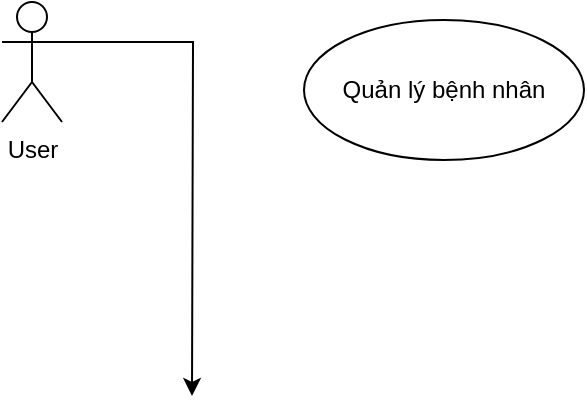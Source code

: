 <mxfile>
    <diagram id="3CGOplF_25yKbEWaD3JT" name="ca">
        <mxGraphModel dx="594" dy="488" grid="0" gridSize="10" guides="1" tooltips="1" connect="1" arrows="1" fold="1" page="1" pageScale="1" pageWidth="850" pageHeight="1100" math="0" shadow="0">
            <root>
                <mxCell id="0"/>
                <mxCell id="1" parent="0"/>
                <mxCell id="5" style="edgeStyle=orthogonalEdgeStyle;rounded=0;orthogonalLoop=1;jettySize=auto;html=1;exitX=1;exitY=0.333;exitDx=0;exitDy=0;exitPerimeter=0;" edge="1" parent="1" source="2">
                    <mxGeometry relative="1" as="geometry">
                        <mxPoint x="158" y="373" as="targetPoint"/>
                    </mxGeometry>
                </mxCell>
                <mxCell id="2" value="User" style="shape=umlActor;verticalLabelPosition=bottom;verticalAlign=top;html=1;" parent="1" vertex="1">
                    <mxGeometry x="63" y="176" width="30" height="60" as="geometry"/>
                </mxCell>
                <mxCell id="4" value="Quản lý bệnh nhân" style="ellipse;whiteSpace=wrap;html=1;" parent="1" vertex="1">
                    <mxGeometry x="214" y="185" width="140" height="70" as="geometry"/>
                </mxCell>
            </root>
        </mxGraphModel>
    </diagram>
</mxfile>